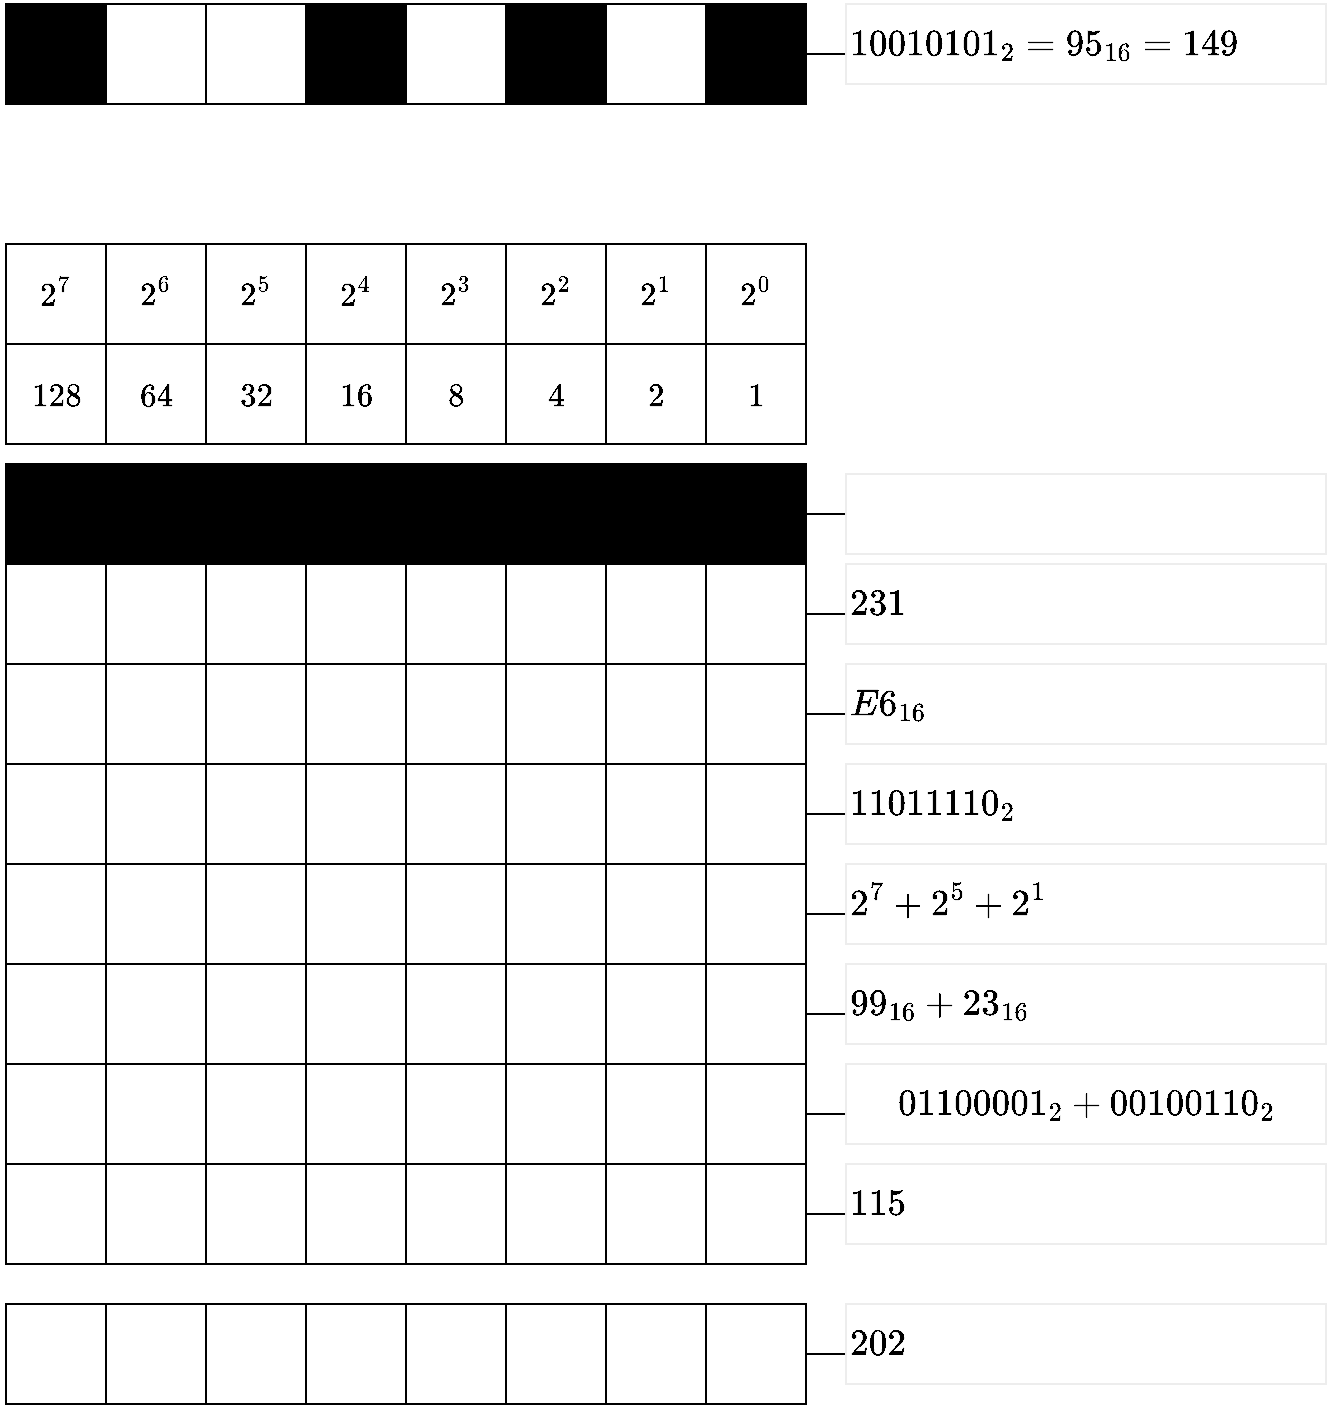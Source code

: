 <mxfile version="12.2.2" type="github" pages="3">
  <diagram id="EgW2X8RPEn2Ms4RQlCzr" name="2D_Code">
    <mxGraphModel dx="1656" dy="880" grid="1" gridSize="10" guides="1" tooltips="1" connect="1" arrows="1" fold="1" page="1" pageScale="1" pageWidth="827" pageHeight="1169" math="1" shadow="0">
      <root>
        <mxCell id="0"/>
        <mxCell id="1" parent="0"/>
        <mxCell id="9-wGgzjCzrM_XCtYRImp-2" value="&lt;font face=&quot;Comic Sans MS&quot; style=&quot;font-size: 16px&quot;&gt;$$128$$&lt;/font&gt;" style="rounded=0;whiteSpace=wrap;html=1;" vertex="1" parent="1">
          <mxGeometry x="100" y="250" width="50" height="50" as="geometry"/>
        </mxCell>
        <mxCell id="9-wGgzjCzrM_XCtYRImp-3" value="&lt;font face=&quot;Comic Sans MS&quot; style=&quot;font-size: 16px&quot;&gt;$$64$$&lt;/font&gt;" style="rounded=0;whiteSpace=wrap;html=1;" vertex="1" parent="1">
          <mxGeometry x="150" y="250" width="50" height="50" as="geometry"/>
        </mxCell>
        <mxCell id="9-wGgzjCzrM_XCtYRImp-5" value="&lt;font face=&quot;Comic Sans MS&quot; style=&quot;font-size: 16px&quot;&gt;$$32$$&lt;/font&gt;" style="rounded=0;whiteSpace=wrap;html=1;" vertex="1" parent="1">
          <mxGeometry x="200" y="250" width="50" height="50" as="geometry"/>
        </mxCell>
        <mxCell id="9-wGgzjCzrM_XCtYRImp-6" value="&lt;font face=&quot;Comic Sans MS&quot; style=&quot;font-size: 16px&quot;&gt;$$16$$&lt;/font&gt;" style="rounded=0;whiteSpace=wrap;html=1;" vertex="1" parent="1">
          <mxGeometry x="250" y="250" width="50" height="50" as="geometry"/>
        </mxCell>
        <mxCell id="9-wGgzjCzrM_XCtYRImp-7" value="&lt;font face=&quot;Comic Sans MS&quot; style=&quot;font-size: 16px&quot;&gt;$$8$$&lt;/font&gt;" style="rounded=0;whiteSpace=wrap;html=1;" vertex="1" parent="1">
          <mxGeometry x="300" y="250" width="50" height="50" as="geometry"/>
        </mxCell>
        <mxCell id="9-wGgzjCzrM_XCtYRImp-8" value="&lt;font face=&quot;Comic Sans MS&quot; style=&quot;font-size: 16px&quot;&gt;$$4$$&lt;/font&gt;" style="rounded=0;whiteSpace=wrap;html=1;" vertex="1" parent="1">
          <mxGeometry x="350" y="250" width="50" height="50" as="geometry"/>
        </mxCell>
        <mxCell id="9-wGgzjCzrM_XCtYRImp-9" value="&lt;font face=&quot;Comic Sans MS&quot; style=&quot;font-size: 16px&quot;&gt;$$2$$&lt;/font&gt;" style="rounded=0;whiteSpace=wrap;html=1;" vertex="1" parent="1">
          <mxGeometry x="400" y="250" width="50" height="50" as="geometry"/>
        </mxCell>
        <mxCell id="9-wGgzjCzrM_XCtYRImp-10" value="&lt;font face=&quot;Comic Sans MS&quot; style=&quot;font-size: 16px&quot;&gt;$$1$$&lt;/font&gt;" style="rounded=0;whiteSpace=wrap;html=1;" vertex="1" parent="1">
          <mxGeometry x="450" y="250" width="50" height="50" as="geometry"/>
        </mxCell>
        <mxCell id="9-wGgzjCzrM_XCtYRImp-11" value="&lt;font face=&quot;Comic Sans MS&quot; style=&quot;font-size: 16px&quot;&gt;$$2^7$$&lt;/font&gt;" style="rounded=0;whiteSpace=wrap;html=1;" vertex="1" parent="1">
          <mxGeometry x="100" y="200" width="50" height="50" as="geometry"/>
        </mxCell>
        <mxCell id="9-wGgzjCzrM_XCtYRImp-12" value="&lt;span style=&quot;font-family: &amp;#34;comic sans ms&amp;#34; ; font-size: 16px&quot;&gt;$$2^6$$&lt;/span&gt;" style="rounded=0;whiteSpace=wrap;html=1;" vertex="1" parent="1">
          <mxGeometry x="150" y="200" width="50" height="50" as="geometry"/>
        </mxCell>
        <mxCell id="9-wGgzjCzrM_XCtYRImp-13" value="&lt;span style=&quot;font-family: &amp;#34;comic sans ms&amp;#34; ; font-size: 16px&quot;&gt;$$2^5$$&lt;/span&gt;" style="rounded=0;whiteSpace=wrap;html=1;" vertex="1" parent="1">
          <mxGeometry x="200" y="200" width="50" height="50" as="geometry"/>
        </mxCell>
        <mxCell id="9-wGgzjCzrM_XCtYRImp-14" value="&lt;span style=&quot;font-family: &amp;#34;comic sans ms&amp;#34; ; font-size: 16px&quot;&gt;$$2^4$$&lt;/span&gt;" style="rounded=0;whiteSpace=wrap;html=1;" vertex="1" parent="1">
          <mxGeometry x="250" y="200" width="50" height="50" as="geometry"/>
        </mxCell>
        <mxCell id="9-wGgzjCzrM_XCtYRImp-15" value="&lt;span style=&quot;font-family: &amp;#34;comic sans ms&amp;#34; ; font-size: 16px&quot;&gt;$$2^3$$&lt;/span&gt;" style="rounded=0;whiteSpace=wrap;html=1;" vertex="1" parent="1">
          <mxGeometry x="300" y="200" width="50" height="50" as="geometry"/>
        </mxCell>
        <mxCell id="9-wGgzjCzrM_XCtYRImp-16" value="&lt;span style=&quot;font-family: &amp;#34;comic sans ms&amp;#34; ; font-size: 16px&quot;&gt;$$2^2$$&lt;/span&gt;" style="rounded=0;whiteSpace=wrap;html=1;" vertex="1" parent="1">
          <mxGeometry x="350" y="200" width="50" height="50" as="geometry"/>
        </mxCell>
        <mxCell id="9-wGgzjCzrM_XCtYRImp-17" value="&lt;span style=&quot;font-family: &amp;#34;comic sans ms&amp;#34; ; font-size: 16px&quot;&gt;$$2^1$$&lt;/span&gt;" style="rounded=0;whiteSpace=wrap;html=1;" vertex="1" parent="1">
          <mxGeometry x="400" y="200" width="50" height="50" as="geometry"/>
        </mxCell>
        <mxCell id="9-wGgzjCzrM_XCtYRImp-18" value="&lt;span style=&quot;font-family: &amp;#34;comic sans ms&amp;#34; ; font-size: 16px&quot;&gt;$$2^0$$&lt;/span&gt;" style="rounded=0;whiteSpace=wrap;html=1;" vertex="1" parent="1">
          <mxGeometry x="450" y="200" width="50" height="50" as="geometry"/>
        </mxCell>
        <mxCell id="9-wGgzjCzrM_XCtYRImp-29" value="" style="rounded=0;whiteSpace=wrap;html=1;fillColor=#000000;" vertex="1" parent="1">
          <mxGeometry x="100" y="310" width="50" height="50" as="geometry"/>
        </mxCell>
        <mxCell id="9-wGgzjCzrM_XCtYRImp-30" value="" style="rounded=0;whiteSpace=wrap;html=1;fillColor=#000000;" vertex="1" parent="1">
          <mxGeometry x="150" y="310" width="50" height="50" as="geometry"/>
        </mxCell>
        <mxCell id="9-wGgzjCzrM_XCtYRImp-31" value="" style="rounded=0;whiteSpace=wrap;html=1;fillColor=#000000;" vertex="1" parent="1">
          <mxGeometry x="200" y="310" width="50" height="50" as="geometry"/>
        </mxCell>
        <mxCell id="9-wGgzjCzrM_XCtYRImp-32" value="" style="rounded=0;whiteSpace=wrap;html=1;fillColor=#000000;" vertex="1" parent="1">
          <mxGeometry x="250" y="310" width="50" height="50" as="geometry"/>
        </mxCell>
        <mxCell id="9-wGgzjCzrM_XCtYRImp-33" value="" style="rounded=0;whiteSpace=wrap;html=1;fillColor=#000000;" vertex="1" parent="1">
          <mxGeometry x="300" y="310" width="50" height="50" as="geometry"/>
        </mxCell>
        <mxCell id="9-wGgzjCzrM_XCtYRImp-34" value="" style="rounded=0;whiteSpace=wrap;html=1;fillColor=#000000;" vertex="1" parent="1">
          <mxGeometry x="350" y="310" width="50" height="50" as="geometry"/>
        </mxCell>
        <mxCell id="9-wGgzjCzrM_XCtYRImp-35" value="" style="rounded=0;whiteSpace=wrap;html=1;fillColor=#000000;" vertex="1" parent="1">
          <mxGeometry x="400" y="310" width="50" height="50" as="geometry"/>
        </mxCell>
        <mxCell id="9-wGgzjCzrM_XCtYRImp-46" value="" style="edgeStyle=orthogonalEdgeStyle;rounded=0;orthogonalLoop=1;jettySize=auto;html=1;endArrow=none;endFill=0;" edge="1" parent="1" source="9-wGgzjCzrM_XCtYRImp-36" target="9-wGgzjCzrM_XCtYRImp-45">
          <mxGeometry relative="1" as="geometry"/>
        </mxCell>
        <mxCell id="9-wGgzjCzrM_XCtYRImp-36" value="" style="rounded=0;whiteSpace=wrap;html=1;fillColor=#000000;" vertex="1" parent="1">
          <mxGeometry x="450" y="310" width="50" height="50" as="geometry"/>
        </mxCell>
        <mxCell id="9-wGgzjCzrM_XCtYRImp-45" value="" style="rounded=0;whiteSpace=wrap;html=1;strokeColor=#EDEDED;fontFamily=Comic Sans MS;fontSize=18;" vertex="1" parent="1">
          <mxGeometry x="520" y="315" width="240" height="40" as="geometry"/>
        </mxCell>
        <mxCell id="9-wGgzjCzrM_XCtYRImp-47" value="" style="rounded=0;whiteSpace=wrap;html=1;" vertex="1" parent="1">
          <mxGeometry x="100" y="360" width="50" height="50" as="geometry"/>
        </mxCell>
        <mxCell id="9-wGgzjCzrM_XCtYRImp-48" value="" style="rounded=0;whiteSpace=wrap;html=1;" vertex="1" parent="1">
          <mxGeometry x="150" y="360" width="50" height="50" as="geometry"/>
        </mxCell>
        <mxCell id="9-wGgzjCzrM_XCtYRImp-49" value="" style="rounded=0;whiteSpace=wrap;html=1;" vertex="1" parent="1">
          <mxGeometry x="200" y="360" width="50" height="50" as="geometry"/>
        </mxCell>
        <mxCell id="9-wGgzjCzrM_XCtYRImp-50" value="" style="rounded=0;whiteSpace=wrap;html=1;" vertex="1" parent="1">
          <mxGeometry x="250" y="360" width="50" height="50" as="geometry"/>
        </mxCell>
        <mxCell id="9-wGgzjCzrM_XCtYRImp-51" value="" style="rounded=0;whiteSpace=wrap;html=1;" vertex="1" parent="1">
          <mxGeometry x="300" y="360" width="50" height="50" as="geometry"/>
        </mxCell>
        <mxCell id="9-wGgzjCzrM_XCtYRImp-52" value="" style="rounded=0;whiteSpace=wrap;html=1;" vertex="1" parent="1">
          <mxGeometry x="350" y="360" width="50" height="50" as="geometry"/>
        </mxCell>
        <mxCell id="9-wGgzjCzrM_XCtYRImp-53" value="" style="rounded=0;whiteSpace=wrap;html=1;" vertex="1" parent="1">
          <mxGeometry x="400" y="360" width="50" height="50" as="geometry"/>
        </mxCell>
        <mxCell id="9-wGgzjCzrM_XCtYRImp-54" value="" style="edgeStyle=orthogonalEdgeStyle;rounded=0;orthogonalLoop=1;jettySize=auto;html=1;endArrow=none;endFill=0;" edge="1" parent="1" source="9-wGgzjCzrM_XCtYRImp-55" target="9-wGgzjCzrM_XCtYRImp-56">
          <mxGeometry relative="1" as="geometry"/>
        </mxCell>
        <mxCell id="9-wGgzjCzrM_XCtYRImp-55" value="" style="rounded=0;whiteSpace=wrap;html=1;" vertex="1" parent="1">
          <mxGeometry x="450" y="360" width="50" height="50" as="geometry"/>
        </mxCell>
        <mxCell id="9-wGgzjCzrM_XCtYRImp-56" value="&lt;font style=&quot;font-size: 18px;&quot;&gt;$$231$$&lt;/font&gt;" style="rounded=0;whiteSpace=wrap;html=1;align=left;strokeColor=#EDEDED;fontFamily=Comic Sans MS;fontSize=18;" vertex="1" parent="1">
          <mxGeometry x="520" y="360" width="240" height="40" as="geometry"/>
        </mxCell>
        <mxCell id="9-wGgzjCzrM_XCtYRImp-57" value="" style="rounded=0;whiteSpace=wrap;html=1;" vertex="1" parent="1">
          <mxGeometry x="100" y="410" width="50" height="50" as="geometry"/>
        </mxCell>
        <mxCell id="9-wGgzjCzrM_XCtYRImp-58" value="" style="rounded=0;whiteSpace=wrap;html=1;" vertex="1" parent="1">
          <mxGeometry x="150" y="410" width="50" height="50" as="geometry"/>
        </mxCell>
        <mxCell id="9-wGgzjCzrM_XCtYRImp-59" value="" style="rounded=0;whiteSpace=wrap;html=1;" vertex="1" parent="1">
          <mxGeometry x="200" y="410" width="50" height="50" as="geometry"/>
        </mxCell>
        <mxCell id="9-wGgzjCzrM_XCtYRImp-60" value="" style="rounded=0;whiteSpace=wrap;html=1;" vertex="1" parent="1">
          <mxGeometry x="250" y="410" width="50" height="50" as="geometry"/>
        </mxCell>
        <mxCell id="9-wGgzjCzrM_XCtYRImp-61" value="" style="rounded=0;whiteSpace=wrap;html=1;" vertex="1" parent="1">
          <mxGeometry x="300" y="410" width="50" height="50" as="geometry"/>
        </mxCell>
        <mxCell id="9-wGgzjCzrM_XCtYRImp-62" value="" style="rounded=0;whiteSpace=wrap;html=1;" vertex="1" parent="1">
          <mxGeometry x="350" y="410" width="50" height="50" as="geometry"/>
        </mxCell>
        <mxCell id="9-wGgzjCzrM_XCtYRImp-63" value="" style="rounded=0;whiteSpace=wrap;html=1;" vertex="1" parent="1">
          <mxGeometry x="400" y="410" width="50" height="50" as="geometry"/>
        </mxCell>
        <mxCell id="9-wGgzjCzrM_XCtYRImp-64" value="" style="edgeStyle=orthogonalEdgeStyle;rounded=0;orthogonalLoop=1;jettySize=auto;html=1;endArrow=none;endFill=0;" edge="1" parent="1" source="9-wGgzjCzrM_XCtYRImp-65" target="9-wGgzjCzrM_XCtYRImp-66">
          <mxGeometry relative="1" as="geometry"/>
        </mxCell>
        <mxCell id="9-wGgzjCzrM_XCtYRImp-65" value="" style="rounded=0;whiteSpace=wrap;html=1;" vertex="1" parent="1">
          <mxGeometry x="450" y="410" width="50" height="50" as="geometry"/>
        </mxCell>
        <mxCell id="9-wGgzjCzrM_XCtYRImp-66" value="$$E6_{16}$$" style="rounded=0;whiteSpace=wrap;html=1;strokeColor=#EDEDED;align=left;fontFamily=Comic Sans MS;fontSize=18;" vertex="1" parent="1">
          <mxGeometry x="520" y="410" width="240" height="40" as="geometry"/>
        </mxCell>
        <mxCell id="9-wGgzjCzrM_XCtYRImp-67" value="" style="rounded=0;whiteSpace=wrap;html=1;" vertex="1" parent="1">
          <mxGeometry x="100" y="460" width="50" height="50" as="geometry"/>
        </mxCell>
        <mxCell id="9-wGgzjCzrM_XCtYRImp-68" value="" style="rounded=0;whiteSpace=wrap;html=1;" vertex="1" parent="1">
          <mxGeometry x="150" y="460" width="50" height="50" as="geometry"/>
        </mxCell>
        <mxCell id="9-wGgzjCzrM_XCtYRImp-69" value="" style="rounded=0;whiteSpace=wrap;html=1;" vertex="1" parent="1">
          <mxGeometry x="200" y="460" width="50" height="50" as="geometry"/>
        </mxCell>
        <mxCell id="9-wGgzjCzrM_XCtYRImp-70" value="" style="rounded=0;whiteSpace=wrap;html=1;" vertex="1" parent="1">
          <mxGeometry x="250" y="460" width="50" height="50" as="geometry"/>
        </mxCell>
        <mxCell id="9-wGgzjCzrM_XCtYRImp-71" value="" style="rounded=0;whiteSpace=wrap;html=1;" vertex="1" parent="1">
          <mxGeometry x="300" y="460" width="50" height="50" as="geometry"/>
        </mxCell>
        <mxCell id="9-wGgzjCzrM_XCtYRImp-72" value="" style="rounded=0;whiteSpace=wrap;html=1;" vertex="1" parent="1">
          <mxGeometry x="350" y="460" width="50" height="50" as="geometry"/>
        </mxCell>
        <mxCell id="9-wGgzjCzrM_XCtYRImp-73" value="" style="rounded=0;whiteSpace=wrap;html=1;" vertex="1" parent="1">
          <mxGeometry x="400" y="460" width="50" height="50" as="geometry"/>
        </mxCell>
        <mxCell id="9-wGgzjCzrM_XCtYRImp-74" value="" style="edgeStyle=orthogonalEdgeStyle;rounded=0;orthogonalLoop=1;jettySize=auto;html=1;endArrow=none;endFill=0;" edge="1" parent="1" source="9-wGgzjCzrM_XCtYRImp-75" target="9-wGgzjCzrM_XCtYRImp-76">
          <mxGeometry relative="1" as="geometry"/>
        </mxCell>
        <mxCell id="9-wGgzjCzrM_XCtYRImp-75" value="" style="rounded=0;whiteSpace=wrap;html=1;" vertex="1" parent="1">
          <mxGeometry x="450" y="460" width="50" height="50" as="geometry"/>
        </mxCell>
        <mxCell id="9-wGgzjCzrM_XCtYRImp-76" value="&lt;span style=&quot;white-space: normal&quot;&gt;$$11011110_{2}$$&lt;/span&gt;" style="rounded=0;whiteSpace=wrap;html=1;strokeColor=#EDEDED;fontFamily=Comic Sans MS;fontSize=18;align=left;" vertex="1" parent="1">
          <mxGeometry x="520" y="460" width="240" height="40" as="geometry"/>
        </mxCell>
        <mxCell id="9-wGgzjCzrM_XCtYRImp-77" value="" style="rounded=0;whiteSpace=wrap;html=1;" vertex="1" parent="1">
          <mxGeometry x="100" y="510" width="50" height="50" as="geometry"/>
        </mxCell>
        <mxCell id="9-wGgzjCzrM_XCtYRImp-78" value="" style="rounded=0;whiteSpace=wrap;html=1;" vertex="1" parent="1">
          <mxGeometry x="150" y="510" width="50" height="50" as="geometry"/>
        </mxCell>
        <mxCell id="9-wGgzjCzrM_XCtYRImp-79" value="" style="rounded=0;whiteSpace=wrap;html=1;" vertex="1" parent="1">
          <mxGeometry x="200" y="510" width="50" height="50" as="geometry"/>
        </mxCell>
        <mxCell id="9-wGgzjCzrM_XCtYRImp-80" value="" style="rounded=0;whiteSpace=wrap;html=1;" vertex="1" parent="1">
          <mxGeometry x="250" y="510" width="50" height="50" as="geometry"/>
        </mxCell>
        <mxCell id="9-wGgzjCzrM_XCtYRImp-81" value="" style="rounded=0;whiteSpace=wrap;html=1;" vertex="1" parent="1">
          <mxGeometry x="300" y="510" width="50" height="50" as="geometry"/>
        </mxCell>
        <mxCell id="9-wGgzjCzrM_XCtYRImp-82" value="" style="rounded=0;whiteSpace=wrap;html=1;" vertex="1" parent="1">
          <mxGeometry x="350" y="510" width="50" height="50" as="geometry"/>
        </mxCell>
        <mxCell id="9-wGgzjCzrM_XCtYRImp-83" value="" style="rounded=0;whiteSpace=wrap;html=1;" vertex="1" parent="1">
          <mxGeometry x="400" y="510" width="50" height="50" as="geometry"/>
        </mxCell>
        <mxCell id="9-wGgzjCzrM_XCtYRImp-84" value="" style="edgeStyle=orthogonalEdgeStyle;rounded=0;orthogonalLoop=1;jettySize=auto;html=1;endArrow=none;endFill=0;" edge="1" parent="1" source="9-wGgzjCzrM_XCtYRImp-85" target="9-wGgzjCzrM_XCtYRImp-86">
          <mxGeometry relative="1" as="geometry"/>
        </mxCell>
        <mxCell id="9-wGgzjCzrM_XCtYRImp-85" value="" style="rounded=0;whiteSpace=wrap;html=1;" vertex="1" parent="1">
          <mxGeometry x="450" y="510" width="50" height="50" as="geometry"/>
        </mxCell>
        <mxCell id="9-wGgzjCzrM_XCtYRImp-86" value="&lt;span style=&quot;white-space: normal&quot;&gt;$$2^7+2^5+2^1$$&lt;/span&gt;" style="rounded=0;whiteSpace=wrap;html=1;strokeColor=#EDEDED;fontFamily=Comic Sans MS;fontSize=18;align=left;" vertex="1" parent="1">
          <mxGeometry x="520" y="510" width="240" height="40" as="geometry"/>
        </mxCell>
        <mxCell id="9-wGgzjCzrM_XCtYRImp-87" value="" style="rounded=0;whiteSpace=wrap;html=1;" vertex="1" parent="1">
          <mxGeometry x="100" y="560" width="50" height="50" as="geometry"/>
        </mxCell>
        <mxCell id="9-wGgzjCzrM_XCtYRImp-88" value="" style="rounded=0;whiteSpace=wrap;html=1;" vertex="1" parent="1">
          <mxGeometry x="150" y="560" width="50" height="50" as="geometry"/>
        </mxCell>
        <mxCell id="9-wGgzjCzrM_XCtYRImp-89" value="" style="rounded=0;whiteSpace=wrap;html=1;" vertex="1" parent="1">
          <mxGeometry x="200" y="560" width="50" height="50" as="geometry"/>
        </mxCell>
        <mxCell id="9-wGgzjCzrM_XCtYRImp-90" value="" style="rounded=0;whiteSpace=wrap;html=1;" vertex="1" parent="1">
          <mxGeometry x="250" y="560" width="50" height="50" as="geometry"/>
        </mxCell>
        <mxCell id="9-wGgzjCzrM_XCtYRImp-91" value="" style="rounded=0;whiteSpace=wrap;html=1;" vertex="1" parent="1">
          <mxGeometry x="300" y="560" width="50" height="50" as="geometry"/>
        </mxCell>
        <mxCell id="9-wGgzjCzrM_XCtYRImp-92" value="" style="rounded=0;whiteSpace=wrap;html=1;" vertex="1" parent="1">
          <mxGeometry x="350" y="560" width="50" height="50" as="geometry"/>
        </mxCell>
        <mxCell id="9-wGgzjCzrM_XCtYRImp-93" value="" style="rounded=0;whiteSpace=wrap;html=1;" vertex="1" parent="1">
          <mxGeometry x="400" y="560" width="50" height="50" as="geometry"/>
        </mxCell>
        <mxCell id="9-wGgzjCzrM_XCtYRImp-94" value="" style="edgeStyle=orthogonalEdgeStyle;rounded=0;orthogonalLoop=1;jettySize=auto;html=1;endArrow=none;endFill=0;" edge="1" parent="1" source="9-wGgzjCzrM_XCtYRImp-95" target="9-wGgzjCzrM_XCtYRImp-96">
          <mxGeometry relative="1" as="geometry"/>
        </mxCell>
        <mxCell id="9-wGgzjCzrM_XCtYRImp-95" value="" style="rounded=0;whiteSpace=wrap;html=1;" vertex="1" parent="1">
          <mxGeometry x="450" y="560" width="50" height="50" as="geometry"/>
        </mxCell>
        <mxCell id="9-wGgzjCzrM_XCtYRImp-96" value="&lt;span style=&quot;white-space: normal&quot;&gt;$$99_{16} + 23_{16}$$&lt;/span&gt;" style="rounded=0;whiteSpace=wrap;html=1;strokeColor=#EDEDED;fontFamily=Comic Sans MS;fontSize=18;align=left;" vertex="1" parent="1">
          <mxGeometry x="520" y="560" width="240" height="40" as="geometry"/>
        </mxCell>
        <mxCell id="9-wGgzjCzrM_XCtYRImp-97" value="" style="rounded=0;whiteSpace=wrap;html=1;" vertex="1" parent="1">
          <mxGeometry x="100" y="610" width="50" height="50" as="geometry"/>
        </mxCell>
        <mxCell id="9-wGgzjCzrM_XCtYRImp-98" value="" style="rounded=0;whiteSpace=wrap;html=1;" vertex="1" parent="1">
          <mxGeometry x="150" y="610" width="50" height="50" as="geometry"/>
        </mxCell>
        <mxCell id="9-wGgzjCzrM_XCtYRImp-99" value="" style="rounded=0;whiteSpace=wrap;html=1;" vertex="1" parent="1">
          <mxGeometry x="200" y="610" width="50" height="50" as="geometry"/>
        </mxCell>
        <mxCell id="9-wGgzjCzrM_XCtYRImp-100" value="" style="rounded=0;whiteSpace=wrap;html=1;" vertex="1" parent="1">
          <mxGeometry x="250" y="610" width="50" height="50" as="geometry"/>
        </mxCell>
        <mxCell id="9-wGgzjCzrM_XCtYRImp-101" value="" style="rounded=0;whiteSpace=wrap;html=1;" vertex="1" parent="1">
          <mxGeometry x="300" y="610" width="50" height="50" as="geometry"/>
        </mxCell>
        <mxCell id="9-wGgzjCzrM_XCtYRImp-102" value="" style="rounded=0;whiteSpace=wrap;html=1;" vertex="1" parent="1">
          <mxGeometry x="350" y="610" width="50" height="50" as="geometry"/>
        </mxCell>
        <mxCell id="9-wGgzjCzrM_XCtYRImp-103" value="" style="rounded=0;whiteSpace=wrap;html=1;" vertex="1" parent="1">
          <mxGeometry x="400" y="610" width="50" height="50" as="geometry"/>
        </mxCell>
        <mxCell id="9-wGgzjCzrM_XCtYRImp-104" value="" style="edgeStyle=orthogonalEdgeStyle;rounded=0;orthogonalLoop=1;jettySize=auto;html=1;endArrow=none;endFill=0;" edge="1" parent="1" source="9-wGgzjCzrM_XCtYRImp-105" target="9-wGgzjCzrM_XCtYRImp-106">
          <mxGeometry relative="1" as="geometry"/>
        </mxCell>
        <mxCell id="9-wGgzjCzrM_XCtYRImp-105" value="" style="rounded=0;whiteSpace=wrap;html=1;" vertex="1" parent="1">
          <mxGeometry x="450" y="610" width="50" height="50" as="geometry"/>
        </mxCell>
        <mxCell id="9-wGgzjCzrM_XCtYRImp-106" value="&lt;span style=&quot;text-align: left ; white-space: normal&quot;&gt;$$01100001_2+00100110_2$$&lt;/span&gt;" style="rounded=0;whiteSpace=wrap;html=1;strokeColor=#EDEDED;fontFamily=Comic Sans MS;fontSize=18;" vertex="1" parent="1">
          <mxGeometry x="520" y="610" width="240" height="40" as="geometry"/>
        </mxCell>
        <mxCell id="9-wGgzjCzrM_XCtYRImp-107" value="" style="rounded=0;whiteSpace=wrap;html=1;" vertex="1" parent="1">
          <mxGeometry x="100" y="660" width="50" height="50" as="geometry"/>
        </mxCell>
        <mxCell id="9-wGgzjCzrM_XCtYRImp-108" value="" style="rounded=0;whiteSpace=wrap;html=1;" vertex="1" parent="1">
          <mxGeometry x="150" y="660" width="50" height="50" as="geometry"/>
        </mxCell>
        <mxCell id="9-wGgzjCzrM_XCtYRImp-109" value="" style="rounded=0;whiteSpace=wrap;html=1;" vertex="1" parent="1">
          <mxGeometry x="200" y="660" width="50" height="50" as="geometry"/>
        </mxCell>
        <mxCell id="9-wGgzjCzrM_XCtYRImp-110" value="" style="rounded=0;whiteSpace=wrap;html=1;" vertex="1" parent="1">
          <mxGeometry x="250" y="660" width="50" height="50" as="geometry"/>
        </mxCell>
        <mxCell id="9-wGgzjCzrM_XCtYRImp-111" value="" style="rounded=0;whiteSpace=wrap;html=1;" vertex="1" parent="1">
          <mxGeometry x="300" y="660" width="50" height="50" as="geometry"/>
        </mxCell>
        <mxCell id="9-wGgzjCzrM_XCtYRImp-112" value="" style="rounded=0;whiteSpace=wrap;html=1;" vertex="1" parent="1">
          <mxGeometry x="350" y="660" width="50" height="50" as="geometry"/>
        </mxCell>
        <mxCell id="9-wGgzjCzrM_XCtYRImp-113" value="" style="rounded=0;whiteSpace=wrap;html=1;" vertex="1" parent="1">
          <mxGeometry x="400" y="660" width="50" height="50" as="geometry"/>
        </mxCell>
        <mxCell id="9-wGgzjCzrM_XCtYRImp-114" value="" style="edgeStyle=orthogonalEdgeStyle;rounded=0;orthogonalLoop=1;jettySize=auto;html=1;endArrow=none;endFill=0;" edge="1" parent="1" source="9-wGgzjCzrM_XCtYRImp-115" target="9-wGgzjCzrM_XCtYRImp-116">
          <mxGeometry relative="1" as="geometry"/>
        </mxCell>
        <mxCell id="9-wGgzjCzrM_XCtYRImp-115" value="" style="rounded=0;whiteSpace=wrap;html=1;" vertex="1" parent="1">
          <mxGeometry x="450" y="660" width="50" height="50" as="geometry"/>
        </mxCell>
        <mxCell id="9-wGgzjCzrM_XCtYRImp-116" value="$$115$$" style="rounded=0;whiteSpace=wrap;html=1;strokeColor=#EDEDED;fontFamily=Comic Sans MS;fontSize=18;align=left;" vertex="1" parent="1">
          <mxGeometry x="520" y="660" width="240" height="40" as="geometry"/>
        </mxCell>
        <mxCell id="9-wGgzjCzrM_XCtYRImp-117" value="" style="rounded=0;whiteSpace=wrap;html=1;" vertex="1" parent="1">
          <mxGeometry x="100" y="730" width="50" height="50" as="geometry"/>
        </mxCell>
        <mxCell id="9-wGgzjCzrM_XCtYRImp-118" value="" style="rounded=0;whiteSpace=wrap;html=1;" vertex="1" parent="1">
          <mxGeometry x="150" y="730" width="50" height="50" as="geometry"/>
        </mxCell>
        <mxCell id="9-wGgzjCzrM_XCtYRImp-119" value="" style="rounded=0;whiteSpace=wrap;html=1;" vertex="1" parent="1">
          <mxGeometry x="200" y="730" width="50" height="50" as="geometry"/>
        </mxCell>
        <mxCell id="9-wGgzjCzrM_XCtYRImp-120" value="" style="rounded=0;whiteSpace=wrap;html=1;" vertex="1" parent="1">
          <mxGeometry x="250" y="730" width="50" height="50" as="geometry"/>
        </mxCell>
        <mxCell id="9-wGgzjCzrM_XCtYRImp-121" value="" style="rounded=0;whiteSpace=wrap;html=1;" vertex="1" parent="1">
          <mxGeometry x="300" y="730" width="50" height="50" as="geometry"/>
        </mxCell>
        <mxCell id="9-wGgzjCzrM_XCtYRImp-122" value="" style="rounded=0;whiteSpace=wrap;html=1;" vertex="1" parent="1">
          <mxGeometry x="350" y="730" width="50" height="50" as="geometry"/>
        </mxCell>
        <mxCell id="9-wGgzjCzrM_XCtYRImp-123" value="" style="rounded=0;whiteSpace=wrap;html=1;" vertex="1" parent="1">
          <mxGeometry x="400" y="730" width="50" height="50" as="geometry"/>
        </mxCell>
        <mxCell id="9-wGgzjCzrM_XCtYRImp-124" value="" style="edgeStyle=orthogonalEdgeStyle;rounded=0;orthogonalLoop=1;jettySize=auto;html=1;endArrow=none;endFill=0;" edge="1" parent="1" source="9-wGgzjCzrM_XCtYRImp-125" target="9-wGgzjCzrM_XCtYRImp-126">
          <mxGeometry relative="1" as="geometry"/>
        </mxCell>
        <mxCell id="9-wGgzjCzrM_XCtYRImp-125" value="" style="rounded=0;whiteSpace=wrap;html=1;" vertex="1" parent="1">
          <mxGeometry x="450" y="730" width="50" height="50" as="geometry"/>
        </mxCell>
        <mxCell id="9-wGgzjCzrM_XCtYRImp-126" value="$$202$$" style="rounded=0;whiteSpace=wrap;html=1;strokeColor=#EDEDED;fontFamily=Comic Sans MS;fontSize=18;align=left;" vertex="1" parent="1">
          <mxGeometry x="520" y="730" width="240" height="40" as="geometry"/>
        </mxCell>
        <mxCell id="A98MR4DZu42wDRRtq8df-11" value="" style="rounded=0;whiteSpace=wrap;html=1;fillColor=#000000;" vertex="1" parent="1">
          <mxGeometry x="100" y="80" width="50" height="50" as="geometry"/>
        </mxCell>
        <mxCell id="A98MR4DZu42wDRRtq8df-12" value="" style="rounded=0;whiteSpace=wrap;html=1;" vertex="1" parent="1">
          <mxGeometry x="150" y="80" width="50" height="50" as="geometry"/>
        </mxCell>
        <mxCell id="A98MR4DZu42wDRRtq8df-13" value="" style="rounded=0;whiteSpace=wrap;html=1;" vertex="1" parent="1">
          <mxGeometry x="200" y="80" width="50" height="50" as="geometry"/>
        </mxCell>
        <mxCell id="A98MR4DZu42wDRRtq8df-14" value="" style="rounded=0;whiteSpace=wrap;html=1;fillColor=#000000;" vertex="1" parent="1">
          <mxGeometry x="250" y="80" width="50" height="50" as="geometry"/>
        </mxCell>
        <mxCell id="A98MR4DZu42wDRRtq8df-15" value="" style="rounded=0;whiteSpace=wrap;html=1;" vertex="1" parent="1">
          <mxGeometry x="300" y="80" width="50" height="50" as="geometry"/>
        </mxCell>
        <mxCell id="A98MR4DZu42wDRRtq8df-16" value="" style="rounded=0;whiteSpace=wrap;html=1;fillColor=#000000;" vertex="1" parent="1">
          <mxGeometry x="350" y="80" width="50" height="50" as="geometry"/>
        </mxCell>
        <mxCell id="A98MR4DZu42wDRRtq8df-17" value="" style="rounded=0;whiteSpace=wrap;html=1;" vertex="1" parent="1">
          <mxGeometry x="400" y="80" width="50" height="50" as="geometry"/>
        </mxCell>
        <mxCell id="A98MR4DZu42wDRRtq8df-18" value="" style="edgeStyle=orthogonalEdgeStyle;rounded=0;orthogonalLoop=1;jettySize=auto;html=1;endArrow=none;endFill=0;" edge="1" parent="1" source="A98MR4DZu42wDRRtq8df-19" target="A98MR4DZu42wDRRtq8df-20">
          <mxGeometry relative="1" as="geometry"/>
        </mxCell>
        <mxCell id="A98MR4DZu42wDRRtq8df-19" value="" style="rounded=0;whiteSpace=wrap;html=1;fillColor=#000000;" vertex="1" parent="1">
          <mxGeometry x="450" y="80" width="50" height="50" as="geometry"/>
        </mxCell>
        <mxCell id="A98MR4DZu42wDRRtq8df-20" value="&lt;span style=&quot;white-space: normal&quot;&gt;$$10010101_{2} = 95_{16} = 149$$&lt;/span&gt;" style="rounded=0;whiteSpace=wrap;html=1;strokeColor=#EDEDED;fontFamily=Comic Sans MS;fontSize=18;align=left;" vertex="1" parent="1">
          <mxGeometry x="520" y="80" width="240" height="40" as="geometry"/>
        </mxCell>
      </root>
    </mxGraphModel>
  </diagram>
  <diagram name="Correction-2D_Code" id="yrD9DeUrrpuvOIB7_pVi">
    <mxGraphModel dx="1408" dy="748" grid="1" gridSize="10" guides="1" tooltips="1" connect="1" arrows="1" fold="1" page="1" pageScale="1" pageWidth="827" pageHeight="1169" math="1" shadow="0">
      <root>
        <mxCell id="gmQg7JWavxoIZfiUfEv_-0"/>
        <mxCell id="gmQg7JWavxoIZfiUfEv_-1" parent="gmQg7JWavxoIZfiUfEv_-0"/>
        <mxCell id="gmQg7JWavxoIZfiUfEv_-2" value="&lt;font face=&quot;Comic Sans MS&quot; style=&quot;font-size: 16px&quot;&gt;$$128$$&lt;/font&gt;" style="rounded=0;whiteSpace=wrap;html=1;" vertex="1" parent="gmQg7JWavxoIZfiUfEv_-1">
          <mxGeometry x="100" y="250" width="50" height="50" as="geometry"/>
        </mxCell>
        <mxCell id="gmQg7JWavxoIZfiUfEv_-3" value="&lt;font face=&quot;Comic Sans MS&quot; style=&quot;font-size: 16px&quot;&gt;$$64$$&lt;/font&gt;" style="rounded=0;whiteSpace=wrap;html=1;" vertex="1" parent="gmQg7JWavxoIZfiUfEv_-1">
          <mxGeometry x="150" y="250" width="50" height="50" as="geometry"/>
        </mxCell>
        <mxCell id="gmQg7JWavxoIZfiUfEv_-4" value="&lt;font face=&quot;Comic Sans MS&quot; style=&quot;font-size: 16px&quot;&gt;$$32$$&lt;/font&gt;" style="rounded=0;whiteSpace=wrap;html=1;" vertex="1" parent="gmQg7JWavxoIZfiUfEv_-1">
          <mxGeometry x="200" y="250" width="50" height="50" as="geometry"/>
        </mxCell>
        <mxCell id="gmQg7JWavxoIZfiUfEv_-5" value="&lt;font face=&quot;Comic Sans MS&quot; style=&quot;font-size: 16px&quot;&gt;$$16$$&lt;/font&gt;" style="rounded=0;whiteSpace=wrap;html=1;" vertex="1" parent="gmQg7JWavxoIZfiUfEv_-1">
          <mxGeometry x="250" y="250" width="50" height="50" as="geometry"/>
        </mxCell>
        <mxCell id="gmQg7JWavxoIZfiUfEv_-6" value="&lt;font face=&quot;Comic Sans MS&quot; style=&quot;font-size: 16px&quot;&gt;$$8$$&lt;/font&gt;" style="rounded=0;whiteSpace=wrap;html=1;" vertex="1" parent="gmQg7JWavxoIZfiUfEv_-1">
          <mxGeometry x="300" y="250" width="50" height="50" as="geometry"/>
        </mxCell>
        <mxCell id="gmQg7JWavxoIZfiUfEv_-7" value="&lt;font face=&quot;Comic Sans MS&quot; style=&quot;font-size: 16px&quot;&gt;$$4$$&lt;/font&gt;" style="rounded=0;whiteSpace=wrap;html=1;" vertex="1" parent="gmQg7JWavxoIZfiUfEv_-1">
          <mxGeometry x="350" y="250" width="50" height="50" as="geometry"/>
        </mxCell>
        <mxCell id="gmQg7JWavxoIZfiUfEv_-8" value="&lt;font face=&quot;Comic Sans MS&quot; style=&quot;font-size: 16px&quot;&gt;$$2$$&lt;/font&gt;" style="rounded=0;whiteSpace=wrap;html=1;" vertex="1" parent="gmQg7JWavxoIZfiUfEv_-1">
          <mxGeometry x="400" y="250" width="50" height="50" as="geometry"/>
        </mxCell>
        <mxCell id="gmQg7JWavxoIZfiUfEv_-9" value="&lt;font face=&quot;Comic Sans MS&quot; style=&quot;font-size: 16px&quot;&gt;$$1$$&lt;/font&gt;" style="rounded=0;whiteSpace=wrap;html=1;" vertex="1" parent="gmQg7JWavxoIZfiUfEv_-1">
          <mxGeometry x="450" y="250" width="50" height="50" as="geometry"/>
        </mxCell>
        <mxCell id="gmQg7JWavxoIZfiUfEv_-10" value="&lt;font face=&quot;Comic Sans MS&quot; style=&quot;font-size: 16px&quot;&gt;$$2^7$$&lt;/font&gt;" style="rounded=0;whiteSpace=wrap;html=1;" vertex="1" parent="gmQg7JWavxoIZfiUfEv_-1">
          <mxGeometry x="100" y="200" width="50" height="50" as="geometry"/>
        </mxCell>
        <mxCell id="gmQg7JWavxoIZfiUfEv_-11" value="&lt;span style=&quot;font-family: &amp;#34;comic sans ms&amp;#34; ; font-size: 16px&quot;&gt;$$2^6$$&lt;/span&gt;" style="rounded=0;whiteSpace=wrap;html=1;" vertex="1" parent="gmQg7JWavxoIZfiUfEv_-1">
          <mxGeometry x="150" y="200" width="50" height="50" as="geometry"/>
        </mxCell>
        <mxCell id="gmQg7JWavxoIZfiUfEv_-12" value="&lt;span style=&quot;font-family: &amp;#34;comic sans ms&amp;#34; ; font-size: 16px&quot;&gt;$$2^5$$&lt;/span&gt;" style="rounded=0;whiteSpace=wrap;html=1;" vertex="1" parent="gmQg7JWavxoIZfiUfEv_-1">
          <mxGeometry x="200" y="200" width="50" height="50" as="geometry"/>
        </mxCell>
        <mxCell id="gmQg7JWavxoIZfiUfEv_-13" value="&lt;span style=&quot;font-family: &amp;#34;comic sans ms&amp;#34; ; font-size: 16px&quot;&gt;$$2^4$$&lt;/span&gt;" style="rounded=0;whiteSpace=wrap;html=1;" vertex="1" parent="gmQg7JWavxoIZfiUfEv_-1">
          <mxGeometry x="250" y="200" width="50" height="50" as="geometry"/>
        </mxCell>
        <mxCell id="gmQg7JWavxoIZfiUfEv_-14" value="&lt;span style=&quot;font-family: &amp;#34;comic sans ms&amp;#34; ; font-size: 16px&quot;&gt;$$2^3$$&lt;/span&gt;" style="rounded=0;whiteSpace=wrap;html=1;" vertex="1" parent="gmQg7JWavxoIZfiUfEv_-1">
          <mxGeometry x="300" y="200" width="50" height="50" as="geometry"/>
        </mxCell>
        <mxCell id="gmQg7JWavxoIZfiUfEv_-15" value="&lt;span style=&quot;font-family: &amp;#34;comic sans ms&amp;#34; ; font-size: 16px&quot;&gt;$$2^2$$&lt;/span&gt;" style="rounded=0;whiteSpace=wrap;html=1;" vertex="1" parent="gmQg7JWavxoIZfiUfEv_-1">
          <mxGeometry x="350" y="200" width="50" height="50" as="geometry"/>
        </mxCell>
        <mxCell id="gmQg7JWavxoIZfiUfEv_-16" value="&lt;span style=&quot;font-family: &amp;#34;comic sans ms&amp;#34; ; font-size: 16px&quot;&gt;$$2^1$$&lt;/span&gt;" style="rounded=0;whiteSpace=wrap;html=1;" vertex="1" parent="gmQg7JWavxoIZfiUfEv_-1">
          <mxGeometry x="400" y="200" width="50" height="50" as="geometry"/>
        </mxCell>
        <mxCell id="gmQg7JWavxoIZfiUfEv_-17" value="&lt;span style=&quot;font-family: &amp;#34;comic sans ms&amp;#34; ; font-size: 16px&quot;&gt;$$2^0$$&lt;/span&gt;" style="rounded=0;whiteSpace=wrap;html=1;" vertex="1" parent="gmQg7JWavxoIZfiUfEv_-1">
          <mxGeometry x="450" y="200" width="50" height="50" as="geometry"/>
        </mxCell>
        <mxCell id="gmQg7JWavxoIZfiUfEv_-18" value="" style="rounded=0;whiteSpace=wrap;html=1;fillColor=#000000;strokeColor=#FFFFFF;" vertex="1" parent="gmQg7JWavxoIZfiUfEv_-1">
          <mxGeometry x="100" y="310" width="50" height="50" as="geometry"/>
        </mxCell>
        <mxCell id="gmQg7JWavxoIZfiUfEv_-19" value="" style="rounded=0;whiteSpace=wrap;html=1;fillColor=#000000;strokeColor=#FFFFFF;" vertex="1" parent="gmQg7JWavxoIZfiUfEv_-1">
          <mxGeometry x="150" y="310" width="50" height="50" as="geometry"/>
        </mxCell>
        <mxCell id="gmQg7JWavxoIZfiUfEv_-20" value="" style="rounded=0;whiteSpace=wrap;html=1;fillColor=#000000;strokeColor=#FFFFFF;" vertex="1" parent="gmQg7JWavxoIZfiUfEv_-1">
          <mxGeometry x="200" y="310" width="50" height="50" as="geometry"/>
        </mxCell>
        <mxCell id="gmQg7JWavxoIZfiUfEv_-21" value="" style="rounded=0;whiteSpace=wrap;html=1;fillColor=#000000;strokeColor=#FFFFFF;" vertex="1" parent="gmQg7JWavxoIZfiUfEv_-1">
          <mxGeometry x="250" y="310" width="50" height="50" as="geometry"/>
        </mxCell>
        <mxCell id="gmQg7JWavxoIZfiUfEv_-22" value="" style="rounded=0;whiteSpace=wrap;html=1;fillColor=#000000;strokeColor=#FFFFFF;" vertex="1" parent="gmQg7JWavxoIZfiUfEv_-1">
          <mxGeometry x="300" y="310" width="50" height="50" as="geometry"/>
        </mxCell>
        <mxCell id="gmQg7JWavxoIZfiUfEv_-23" value="" style="rounded=0;whiteSpace=wrap;html=1;fillColor=#000000;strokeColor=#FFFFFF;" vertex="1" parent="gmQg7JWavxoIZfiUfEv_-1">
          <mxGeometry x="350" y="310" width="50" height="50" as="geometry"/>
        </mxCell>
        <mxCell id="gmQg7JWavxoIZfiUfEv_-24" value="" style="rounded=0;whiteSpace=wrap;html=1;fillColor=#000000;strokeColor=#FFFFFF;" vertex="1" parent="gmQg7JWavxoIZfiUfEv_-1">
          <mxGeometry x="400" y="310" width="50" height="50" as="geometry"/>
        </mxCell>
        <mxCell id="gmQg7JWavxoIZfiUfEv_-25" value="" style="edgeStyle=orthogonalEdgeStyle;rounded=0;orthogonalLoop=1;jettySize=auto;html=1;endArrow=none;endFill=0;" edge="1" parent="gmQg7JWavxoIZfiUfEv_-1" source="gmQg7JWavxoIZfiUfEv_-26" target="gmQg7JWavxoIZfiUfEv_-27">
          <mxGeometry relative="1" as="geometry"/>
        </mxCell>
        <mxCell id="gmQg7JWavxoIZfiUfEv_-26" value="" style="rounded=0;whiteSpace=wrap;html=1;fillColor=#000000;strokeColor=#FFFFFF;" vertex="1" parent="gmQg7JWavxoIZfiUfEv_-1">
          <mxGeometry x="450" y="310" width="50" height="50" as="geometry"/>
        </mxCell>
        <mxCell id="gmQg7JWavxoIZfiUfEv_-27" value="&lt;span style=&quot;white-space: normal;&quot;&gt;$$11111111_{2} = FF_{16} = 255$$&lt;/span&gt;" style="rounded=0;whiteSpace=wrap;html=1;strokeColor=#EDEDED;fontFamily=Comic Sans MS;fontSize=18;align=left;" vertex="1" parent="gmQg7JWavxoIZfiUfEv_-1">
          <mxGeometry x="520" y="315" width="250" height="40" as="geometry"/>
        </mxCell>
        <mxCell id="gmQg7JWavxoIZfiUfEv_-28" value="" style="rounded=0;whiteSpace=wrap;html=1;fillColor=#000000;strokeColor=#FFFFFF;" vertex="1" parent="gmQg7JWavxoIZfiUfEv_-1">
          <mxGeometry x="100" y="360" width="50" height="50" as="geometry"/>
        </mxCell>
        <mxCell id="gmQg7JWavxoIZfiUfEv_-29" value="" style="rounded=0;whiteSpace=wrap;html=1;fillColor=#000000;strokeColor=#FFFFFF;" vertex="1" parent="gmQg7JWavxoIZfiUfEv_-1">
          <mxGeometry x="150" y="360" width="50" height="50" as="geometry"/>
        </mxCell>
        <mxCell id="gmQg7JWavxoIZfiUfEv_-30" value="" style="rounded=0;whiteSpace=wrap;html=1;fillColor=#000000;strokeColor=#FFFFFF;" vertex="1" parent="gmQg7JWavxoIZfiUfEv_-1">
          <mxGeometry x="200" y="360" width="50" height="50" as="geometry"/>
        </mxCell>
        <mxCell id="gmQg7JWavxoIZfiUfEv_-31" value="" style="rounded=0;whiteSpace=wrap;html=1;" vertex="1" parent="gmQg7JWavxoIZfiUfEv_-1">
          <mxGeometry x="250" y="360" width="50" height="50" as="geometry"/>
        </mxCell>
        <mxCell id="gmQg7JWavxoIZfiUfEv_-32" value="" style="rounded=0;whiteSpace=wrap;html=1;" vertex="1" parent="gmQg7JWavxoIZfiUfEv_-1">
          <mxGeometry x="300" y="360" width="50" height="50" as="geometry"/>
        </mxCell>
        <mxCell id="gmQg7JWavxoIZfiUfEv_-33" value="" style="rounded=0;whiteSpace=wrap;html=1;fillColor=#000000;strokeColor=#FFFFFF;" vertex="1" parent="gmQg7JWavxoIZfiUfEv_-1">
          <mxGeometry x="350" y="360" width="50" height="50" as="geometry"/>
        </mxCell>
        <mxCell id="gmQg7JWavxoIZfiUfEv_-34" value="" style="rounded=0;whiteSpace=wrap;html=1;fillColor=#000000;strokeColor=#FFFFFF;" vertex="1" parent="gmQg7JWavxoIZfiUfEv_-1">
          <mxGeometry x="400" y="360" width="50" height="50" as="geometry"/>
        </mxCell>
        <mxCell id="gmQg7JWavxoIZfiUfEv_-35" value="" style="edgeStyle=orthogonalEdgeStyle;rounded=0;orthogonalLoop=1;jettySize=auto;html=1;endArrow=none;endFill=0;" edge="1" parent="gmQg7JWavxoIZfiUfEv_-1" source="gmQg7JWavxoIZfiUfEv_-36" target="gmQg7JWavxoIZfiUfEv_-37">
          <mxGeometry relative="1" as="geometry"/>
        </mxCell>
        <mxCell id="gmQg7JWavxoIZfiUfEv_-36" value="" style="rounded=0;whiteSpace=wrap;html=1;fillColor=#000000;strokeColor=#FFFFFF;" vertex="1" parent="gmQg7JWavxoIZfiUfEv_-1">
          <mxGeometry x="450" y="360" width="50" height="50" as="geometry"/>
        </mxCell>
        <mxCell id="gmQg7JWavxoIZfiUfEv_-37" value="&lt;font style=&quot;font-size: 18px;&quot;&gt;$$231$$&lt;/font&gt;" style="rounded=0;whiteSpace=wrap;html=1;align=left;strokeColor=#EDEDED;fontFamily=Comic Sans MS;fontSize=18;" vertex="1" parent="gmQg7JWavxoIZfiUfEv_-1">
          <mxGeometry x="520" y="360" width="240" height="40" as="geometry"/>
        </mxCell>
        <mxCell id="gmQg7JWavxoIZfiUfEv_-38" value="" style="rounded=0;whiteSpace=wrap;html=1;fillColor=#000000;strokeColor=#FFFFFF;" vertex="1" parent="gmQg7JWavxoIZfiUfEv_-1">
          <mxGeometry x="100" y="410" width="50" height="50" as="geometry"/>
        </mxCell>
        <mxCell id="gmQg7JWavxoIZfiUfEv_-39" value="" style="rounded=0;whiteSpace=wrap;html=1;fillColor=#000000;strokeColor=#FFFFFF;" vertex="1" parent="gmQg7JWavxoIZfiUfEv_-1">
          <mxGeometry x="150" y="410" width="50" height="50" as="geometry"/>
        </mxCell>
        <mxCell id="gmQg7JWavxoIZfiUfEv_-40" value="" style="rounded=0;whiteSpace=wrap;html=1;fillColor=#000000;strokeColor=#FFFFFF;" vertex="1" parent="gmQg7JWavxoIZfiUfEv_-1">
          <mxGeometry x="200" y="410" width="50" height="50" as="geometry"/>
        </mxCell>
        <mxCell id="gmQg7JWavxoIZfiUfEv_-41" value="" style="rounded=0;whiteSpace=wrap;html=1;" vertex="1" parent="gmQg7JWavxoIZfiUfEv_-1">
          <mxGeometry x="250" y="410" width="50" height="50" as="geometry"/>
        </mxCell>
        <mxCell id="gmQg7JWavxoIZfiUfEv_-42" value="" style="rounded=0;whiteSpace=wrap;html=1;" vertex="1" parent="gmQg7JWavxoIZfiUfEv_-1">
          <mxGeometry x="300" y="410" width="50" height="50" as="geometry"/>
        </mxCell>
        <mxCell id="gmQg7JWavxoIZfiUfEv_-43" value="" style="rounded=0;whiteSpace=wrap;html=1;fillColor=#000000;strokeColor=#FFFFFF;" vertex="1" parent="gmQg7JWavxoIZfiUfEv_-1">
          <mxGeometry x="350" y="410" width="50" height="50" as="geometry"/>
        </mxCell>
        <mxCell id="gmQg7JWavxoIZfiUfEv_-44" value="" style="rounded=0;whiteSpace=wrap;html=1;fillColor=#000000;strokeColor=#FFFFFF;" vertex="1" parent="gmQg7JWavxoIZfiUfEv_-1">
          <mxGeometry x="400" y="410" width="50" height="50" as="geometry"/>
        </mxCell>
        <mxCell id="gmQg7JWavxoIZfiUfEv_-45" value="" style="edgeStyle=orthogonalEdgeStyle;rounded=0;orthogonalLoop=1;jettySize=auto;html=1;endArrow=none;endFill=0;" edge="1" parent="gmQg7JWavxoIZfiUfEv_-1" source="gmQg7JWavxoIZfiUfEv_-46" target="gmQg7JWavxoIZfiUfEv_-47">
          <mxGeometry relative="1" as="geometry"/>
        </mxCell>
        <mxCell id="gmQg7JWavxoIZfiUfEv_-46" value="" style="rounded=0;whiteSpace=wrap;html=1;" vertex="1" parent="gmQg7JWavxoIZfiUfEv_-1">
          <mxGeometry x="450" y="410" width="50" height="50" as="geometry"/>
        </mxCell>
        <mxCell id="gmQg7JWavxoIZfiUfEv_-47" value="$$E6_{16}$$" style="rounded=0;whiteSpace=wrap;html=1;strokeColor=#EDEDED;align=left;fontFamily=Comic Sans MS;fontSize=18;" vertex="1" parent="gmQg7JWavxoIZfiUfEv_-1">
          <mxGeometry x="520" y="410" width="240" height="40" as="geometry"/>
        </mxCell>
        <mxCell id="gmQg7JWavxoIZfiUfEv_-48" value="" style="rounded=0;whiteSpace=wrap;html=1;fillColor=#000000;strokeColor=#FFFFFF;" vertex="1" parent="gmQg7JWavxoIZfiUfEv_-1">
          <mxGeometry x="100" y="460" width="50" height="50" as="geometry"/>
        </mxCell>
        <mxCell id="gmQg7JWavxoIZfiUfEv_-49" value="" style="rounded=0;whiteSpace=wrap;html=1;fillColor=#000000;strokeColor=#FFFFFF;" vertex="1" parent="gmQg7JWavxoIZfiUfEv_-1">
          <mxGeometry x="150" y="460" width="50" height="50" as="geometry"/>
        </mxCell>
        <mxCell id="gmQg7JWavxoIZfiUfEv_-50" value="" style="rounded=0;whiteSpace=wrap;html=1;" vertex="1" parent="gmQg7JWavxoIZfiUfEv_-1">
          <mxGeometry x="200" y="460" width="50" height="50" as="geometry"/>
        </mxCell>
        <mxCell id="gmQg7JWavxoIZfiUfEv_-51" value="" style="rounded=0;whiteSpace=wrap;html=1;fillColor=#000000;strokeColor=#FFFFFF;" vertex="1" parent="gmQg7JWavxoIZfiUfEv_-1">
          <mxGeometry x="250" y="460" width="50" height="50" as="geometry"/>
        </mxCell>
        <mxCell id="gmQg7JWavxoIZfiUfEv_-52" value="" style="rounded=0;whiteSpace=wrap;html=1;fillColor=#000000;strokeColor=#FFFFFF;" vertex="1" parent="gmQg7JWavxoIZfiUfEv_-1">
          <mxGeometry x="300" y="460" width="50" height="50" as="geometry"/>
        </mxCell>
        <mxCell id="gmQg7JWavxoIZfiUfEv_-53" value="" style="rounded=0;whiteSpace=wrap;html=1;fillColor=#000000;strokeColor=#FFFFFF;" vertex="1" parent="gmQg7JWavxoIZfiUfEv_-1">
          <mxGeometry x="350" y="460" width="50" height="50" as="geometry"/>
        </mxCell>
        <mxCell id="gmQg7JWavxoIZfiUfEv_-54" value="" style="rounded=0;whiteSpace=wrap;html=1;fillColor=#000000;strokeColor=#FFFFFF;" vertex="1" parent="gmQg7JWavxoIZfiUfEv_-1">
          <mxGeometry x="400" y="460" width="50" height="50" as="geometry"/>
        </mxCell>
        <mxCell id="gmQg7JWavxoIZfiUfEv_-55" value="" style="edgeStyle=orthogonalEdgeStyle;rounded=0;orthogonalLoop=1;jettySize=auto;html=1;endArrow=none;endFill=0;" edge="1" parent="gmQg7JWavxoIZfiUfEv_-1" source="gmQg7JWavxoIZfiUfEv_-56" target="gmQg7JWavxoIZfiUfEv_-57">
          <mxGeometry relative="1" as="geometry"/>
        </mxCell>
        <mxCell id="gmQg7JWavxoIZfiUfEv_-56" value="" style="rounded=0;whiteSpace=wrap;html=1;" vertex="1" parent="gmQg7JWavxoIZfiUfEv_-1">
          <mxGeometry x="450" y="460" width="50" height="50" as="geometry"/>
        </mxCell>
        <mxCell id="gmQg7JWavxoIZfiUfEv_-57" value="&lt;span style=&quot;white-space: normal&quot;&gt;$$11011110_{2}$$&lt;/span&gt;" style="rounded=0;whiteSpace=wrap;html=1;strokeColor=#EDEDED;fontFamily=Comic Sans MS;fontSize=18;align=left;" vertex="1" parent="gmQg7JWavxoIZfiUfEv_-1">
          <mxGeometry x="520" y="460" width="240" height="40" as="geometry"/>
        </mxCell>
        <mxCell id="gmQg7JWavxoIZfiUfEv_-58" value="" style="rounded=0;whiteSpace=wrap;html=1;strokeColor=#FFFFFF;fillColor=#000000;" vertex="1" parent="gmQg7JWavxoIZfiUfEv_-1">
          <mxGeometry x="100" y="510" width="50" height="50" as="geometry"/>
        </mxCell>
        <mxCell id="gmQg7JWavxoIZfiUfEv_-59" value="" style="rounded=0;whiteSpace=wrap;html=1;" vertex="1" parent="gmQg7JWavxoIZfiUfEv_-1">
          <mxGeometry x="150" y="510" width="50" height="50" as="geometry"/>
        </mxCell>
        <mxCell id="gmQg7JWavxoIZfiUfEv_-60" value="" style="rounded=0;whiteSpace=wrap;html=1;strokeColor=#FFFFFF;fillColor=#000000;" vertex="1" parent="gmQg7JWavxoIZfiUfEv_-1">
          <mxGeometry x="200" y="510" width="50" height="50" as="geometry"/>
        </mxCell>
        <mxCell id="gmQg7JWavxoIZfiUfEv_-61" value="" style="rounded=0;whiteSpace=wrap;html=1;" vertex="1" parent="gmQg7JWavxoIZfiUfEv_-1">
          <mxGeometry x="250" y="510" width="50" height="50" as="geometry"/>
        </mxCell>
        <mxCell id="gmQg7JWavxoIZfiUfEv_-62" value="" style="rounded=0;whiteSpace=wrap;html=1;" vertex="1" parent="gmQg7JWavxoIZfiUfEv_-1">
          <mxGeometry x="300" y="510" width="50" height="50" as="geometry"/>
        </mxCell>
        <mxCell id="gmQg7JWavxoIZfiUfEv_-63" value="" style="rounded=0;whiteSpace=wrap;html=1;" vertex="1" parent="gmQg7JWavxoIZfiUfEv_-1">
          <mxGeometry x="350" y="510" width="50" height="50" as="geometry"/>
        </mxCell>
        <mxCell id="gmQg7JWavxoIZfiUfEv_-64" value="" style="rounded=0;whiteSpace=wrap;html=1;strokeColor=#FFFFFF;fillColor=#000000;" vertex="1" parent="gmQg7JWavxoIZfiUfEv_-1">
          <mxGeometry x="400" y="510" width="50" height="50" as="geometry"/>
        </mxCell>
        <mxCell id="gmQg7JWavxoIZfiUfEv_-65" value="" style="edgeStyle=orthogonalEdgeStyle;rounded=0;orthogonalLoop=1;jettySize=auto;html=1;endArrow=none;endFill=0;" edge="1" parent="gmQg7JWavxoIZfiUfEv_-1" source="gmQg7JWavxoIZfiUfEv_-66" target="gmQg7JWavxoIZfiUfEv_-67">
          <mxGeometry relative="1" as="geometry"/>
        </mxCell>
        <mxCell id="gmQg7JWavxoIZfiUfEv_-66" value="" style="rounded=0;whiteSpace=wrap;html=1;" vertex="1" parent="gmQg7JWavxoIZfiUfEv_-1">
          <mxGeometry x="450" y="510" width="50" height="50" as="geometry"/>
        </mxCell>
        <mxCell id="gmQg7JWavxoIZfiUfEv_-67" value="&lt;span style=&quot;white-space: normal&quot;&gt;$$2^7+2^5+2^1$$&lt;/span&gt;" style="rounded=0;whiteSpace=wrap;html=1;strokeColor=#EDEDED;fontFamily=Comic Sans MS;fontSize=18;align=left;" vertex="1" parent="gmQg7JWavxoIZfiUfEv_-1">
          <mxGeometry x="520" y="510" width="240" height="40" as="geometry"/>
        </mxCell>
        <mxCell id="gmQg7JWavxoIZfiUfEv_-68" value="" style="rounded=0;whiteSpace=wrap;html=1;strokeColor=#FFFFFF;fillColor=#000000;" vertex="1" parent="gmQg7JWavxoIZfiUfEv_-1">
          <mxGeometry x="100" y="560" width="50" height="50" as="geometry"/>
        </mxCell>
        <mxCell id="gmQg7JWavxoIZfiUfEv_-69" value="" style="rounded=0;whiteSpace=wrap;html=1;" vertex="1" parent="gmQg7JWavxoIZfiUfEv_-1">
          <mxGeometry x="150" y="560" width="50" height="50" as="geometry"/>
        </mxCell>
        <mxCell id="gmQg7JWavxoIZfiUfEv_-70" value="" style="rounded=0;whiteSpace=wrap;html=1;strokeColor=#FFFFFF;fillColor=#000000;" vertex="1" parent="gmQg7JWavxoIZfiUfEv_-1">
          <mxGeometry x="200" y="560" width="50" height="50" as="geometry"/>
        </mxCell>
        <mxCell id="gmQg7JWavxoIZfiUfEv_-71" value="" style="rounded=0;whiteSpace=wrap;html=1;strokeColor=#FFFFFF;fillColor=#000000;" vertex="1" parent="gmQg7JWavxoIZfiUfEv_-1">
          <mxGeometry x="250" y="560" width="50" height="50" as="geometry"/>
        </mxCell>
        <mxCell id="gmQg7JWavxoIZfiUfEv_-72" value="" style="rounded=0;whiteSpace=wrap;html=1;strokeColor=#FFFFFF;fillColor=#000000;" vertex="1" parent="gmQg7JWavxoIZfiUfEv_-1">
          <mxGeometry x="300" y="560" width="50" height="50" as="geometry"/>
        </mxCell>
        <mxCell id="gmQg7JWavxoIZfiUfEv_-73" value="" style="rounded=0;whiteSpace=wrap;html=1;strokeColor=#FFFFFF;fillColor=#000000;" vertex="1" parent="gmQg7JWavxoIZfiUfEv_-1">
          <mxGeometry x="350" y="560" width="50" height="50" as="geometry"/>
        </mxCell>
        <mxCell id="gmQg7JWavxoIZfiUfEv_-74" value="" style="rounded=0;whiteSpace=wrap;html=1;" vertex="1" parent="gmQg7JWavxoIZfiUfEv_-1">
          <mxGeometry x="400" y="560" width="50" height="50" as="geometry"/>
        </mxCell>
        <mxCell id="gmQg7JWavxoIZfiUfEv_-75" value="" style="edgeStyle=orthogonalEdgeStyle;rounded=0;orthogonalLoop=1;jettySize=auto;html=1;endArrow=none;endFill=0;" edge="1" parent="gmQg7JWavxoIZfiUfEv_-1" source="gmQg7JWavxoIZfiUfEv_-76" target="gmQg7JWavxoIZfiUfEv_-77">
          <mxGeometry relative="1" as="geometry"/>
        </mxCell>
        <mxCell id="gmQg7JWavxoIZfiUfEv_-76" value="" style="rounded=0;whiteSpace=wrap;html=1;" vertex="1" parent="gmQg7JWavxoIZfiUfEv_-1">
          <mxGeometry x="450" y="560" width="50" height="50" as="geometry"/>
        </mxCell>
        <mxCell id="gmQg7JWavxoIZfiUfEv_-77" value="&lt;span style=&quot;white-space: normal&quot;&gt;$$99_{16} + 23_{16}$$&lt;/span&gt;" style="rounded=0;whiteSpace=wrap;html=1;strokeColor=#EDEDED;fontFamily=Comic Sans MS;fontSize=18;align=left;" vertex="1" parent="gmQg7JWavxoIZfiUfEv_-1">
          <mxGeometry x="520" y="560" width="240" height="40" as="geometry"/>
        </mxCell>
        <mxCell id="gmQg7JWavxoIZfiUfEv_-78" value="" style="rounded=0;whiteSpace=wrap;html=1;strokeColor=#FFFFFF;fillColor=#000000;" vertex="1" parent="gmQg7JWavxoIZfiUfEv_-1">
          <mxGeometry x="100" y="610" width="50" height="50" as="geometry"/>
        </mxCell>
        <mxCell id="gmQg7JWavxoIZfiUfEv_-79" value="" style="rounded=0;whiteSpace=wrap;html=1;" vertex="1" parent="gmQg7JWavxoIZfiUfEv_-1">
          <mxGeometry x="150" y="610" width="50" height="50" as="geometry"/>
        </mxCell>
        <mxCell id="gmQg7JWavxoIZfiUfEv_-80" value="" style="rounded=0;whiteSpace=wrap;html=1;" vertex="1" parent="gmQg7JWavxoIZfiUfEv_-1">
          <mxGeometry x="200" y="610" width="50" height="50" as="geometry"/>
        </mxCell>
        <mxCell id="gmQg7JWavxoIZfiUfEv_-81" value="" style="rounded=0;whiteSpace=wrap;html=1;" vertex="1" parent="gmQg7JWavxoIZfiUfEv_-1">
          <mxGeometry x="250" y="610" width="50" height="50" as="geometry"/>
        </mxCell>
        <mxCell id="gmQg7JWavxoIZfiUfEv_-82" value="" style="rounded=0;whiteSpace=wrap;html=1;" vertex="1" parent="gmQg7JWavxoIZfiUfEv_-1">
          <mxGeometry x="300" y="610" width="50" height="50" as="geometry"/>
        </mxCell>
        <mxCell id="gmQg7JWavxoIZfiUfEv_-83" value="" style="rounded=0;whiteSpace=wrap;html=1;strokeColor=#FFFFFF;fillColor=#000000;" vertex="1" parent="gmQg7JWavxoIZfiUfEv_-1">
          <mxGeometry x="350" y="610" width="50" height="50" as="geometry"/>
        </mxCell>
        <mxCell id="gmQg7JWavxoIZfiUfEv_-84" value="" style="rounded=0;whiteSpace=wrap;html=1;strokeColor=#FFFFFF;fillColor=#000000;" vertex="1" parent="gmQg7JWavxoIZfiUfEv_-1">
          <mxGeometry x="400" y="610" width="50" height="50" as="geometry"/>
        </mxCell>
        <mxCell id="gmQg7JWavxoIZfiUfEv_-85" value="" style="edgeStyle=orthogonalEdgeStyle;rounded=0;orthogonalLoop=1;jettySize=auto;html=1;endArrow=none;endFill=0;" edge="1" parent="gmQg7JWavxoIZfiUfEv_-1" source="gmQg7JWavxoIZfiUfEv_-86" target="gmQg7JWavxoIZfiUfEv_-87">
          <mxGeometry relative="1" as="geometry"/>
        </mxCell>
        <mxCell id="gmQg7JWavxoIZfiUfEv_-86" value="" style="rounded=0;whiteSpace=wrap;html=1;strokeColor=#FFFFFF;fillColor=#000000;" vertex="1" parent="gmQg7JWavxoIZfiUfEv_-1">
          <mxGeometry x="450" y="610" width="50" height="50" as="geometry"/>
        </mxCell>
        <mxCell id="gmQg7JWavxoIZfiUfEv_-87" value="&lt;span style=&quot;text-align: left ; white-space: normal&quot;&gt;$$01100001_2+00100110_2$$&lt;/span&gt;" style="rounded=0;whiteSpace=wrap;html=1;strokeColor=#EDEDED;fontFamily=Comic Sans MS;fontSize=18;" vertex="1" parent="gmQg7JWavxoIZfiUfEv_-1">
          <mxGeometry x="520" y="610" width="240" height="40" as="geometry"/>
        </mxCell>
        <mxCell id="gmQg7JWavxoIZfiUfEv_-88" value="" style="rounded=0;whiteSpace=wrap;html=1;" vertex="1" parent="gmQg7JWavxoIZfiUfEv_-1">
          <mxGeometry x="100" y="660" width="50" height="50" as="geometry"/>
        </mxCell>
        <mxCell id="gmQg7JWavxoIZfiUfEv_-89" value="" style="rounded=0;whiteSpace=wrap;html=1;strokeColor=#FFFFFF;fillColor=#000000;" vertex="1" parent="gmQg7JWavxoIZfiUfEv_-1">
          <mxGeometry x="150" y="660" width="50" height="50" as="geometry"/>
        </mxCell>
        <mxCell id="gmQg7JWavxoIZfiUfEv_-90" value="" style="rounded=0;whiteSpace=wrap;html=1;strokeColor=#FFFFFF;fillColor=#000000;" vertex="1" parent="gmQg7JWavxoIZfiUfEv_-1">
          <mxGeometry x="200" y="660" width="50" height="50" as="geometry"/>
        </mxCell>
        <mxCell id="gmQg7JWavxoIZfiUfEv_-91" value="" style="rounded=0;whiteSpace=wrap;html=1;strokeColor=#FFFFFF;fillColor=#000000;" vertex="1" parent="gmQg7JWavxoIZfiUfEv_-1">
          <mxGeometry x="250" y="660" width="50" height="50" as="geometry"/>
        </mxCell>
        <mxCell id="gmQg7JWavxoIZfiUfEv_-92" value="" style="rounded=0;whiteSpace=wrap;html=1;" vertex="1" parent="gmQg7JWavxoIZfiUfEv_-1">
          <mxGeometry x="300" y="660" width="50" height="50" as="geometry"/>
        </mxCell>
        <mxCell id="gmQg7JWavxoIZfiUfEv_-93" value="" style="rounded=0;whiteSpace=wrap;html=1;" vertex="1" parent="gmQg7JWavxoIZfiUfEv_-1">
          <mxGeometry x="350" y="660" width="50" height="50" as="geometry"/>
        </mxCell>
        <mxCell id="gmQg7JWavxoIZfiUfEv_-94" value="" style="rounded=0;whiteSpace=wrap;html=1;strokeColor=#FFFFFF;fillColor=#000000;" vertex="1" parent="gmQg7JWavxoIZfiUfEv_-1">
          <mxGeometry x="400" y="660" width="50" height="50" as="geometry"/>
        </mxCell>
        <mxCell id="gmQg7JWavxoIZfiUfEv_-95" value="" style="edgeStyle=orthogonalEdgeStyle;rounded=0;orthogonalLoop=1;jettySize=auto;html=1;endArrow=none;endFill=0;" edge="1" parent="gmQg7JWavxoIZfiUfEv_-1" source="gmQg7JWavxoIZfiUfEv_-96" target="gmQg7JWavxoIZfiUfEv_-97">
          <mxGeometry relative="1" as="geometry"/>
        </mxCell>
        <mxCell id="gmQg7JWavxoIZfiUfEv_-96" value="" style="rounded=0;whiteSpace=wrap;html=1;strokeColor=#FFFFFF;fillColor=#000000;" vertex="1" parent="gmQg7JWavxoIZfiUfEv_-1">
          <mxGeometry x="450" y="660" width="50" height="50" as="geometry"/>
        </mxCell>
        <mxCell id="gmQg7JWavxoIZfiUfEv_-97" value="$$115$$" style="rounded=0;whiteSpace=wrap;html=1;strokeColor=#EDEDED;fontFamily=Comic Sans MS;fontSize=18;align=left;" vertex="1" parent="gmQg7JWavxoIZfiUfEv_-1">
          <mxGeometry x="520" y="660" width="240" height="40" as="geometry"/>
        </mxCell>
        <mxCell id="gmQg7JWavxoIZfiUfEv_-98" value="$$1$$" style="rounded=0;whiteSpace=wrap;html=1;fontFamily=Comic Sans MS;fontSize=16;" vertex="1" parent="gmQg7JWavxoIZfiUfEv_-1">
          <mxGeometry x="100" y="730" width="50" height="50" as="geometry"/>
        </mxCell>
        <mxCell id="gmQg7JWavxoIZfiUfEv_-99" value="$$1$$" style="rounded=0;whiteSpace=wrap;html=1;fontFamily=Comic Sans MS;fontSize=16;" vertex="1" parent="gmQg7JWavxoIZfiUfEv_-1">
          <mxGeometry x="150" y="730" width="50" height="50" as="geometry"/>
        </mxCell>
        <mxCell id="gmQg7JWavxoIZfiUfEv_-100" value="&lt;span style=&quot;white-space: normal&quot;&gt;$$0$$&lt;/span&gt;" style="rounded=0;whiteSpace=wrap;html=1;fontFamily=Comic Sans MS;fontSize=16;" vertex="1" parent="gmQg7JWavxoIZfiUfEv_-1">
          <mxGeometry x="200" y="730" width="50" height="50" as="geometry"/>
        </mxCell>
        <mxCell id="gmQg7JWavxoIZfiUfEv_-101" value="&lt;span style=&quot;white-space: normal&quot;&gt;$$0$$&lt;/span&gt;" style="rounded=0;whiteSpace=wrap;html=1;fontFamily=Comic Sans MS;fontSize=16;" vertex="1" parent="gmQg7JWavxoIZfiUfEv_-1">
          <mxGeometry x="250" y="730" width="50" height="50" as="geometry"/>
        </mxCell>
        <mxCell id="gmQg7JWavxoIZfiUfEv_-102" value="&lt;span style=&quot;white-space: normal&quot;&gt;$$1$$&lt;/span&gt;" style="rounded=0;whiteSpace=wrap;html=1;fontFamily=Comic Sans MS;fontSize=16;" vertex="1" parent="gmQg7JWavxoIZfiUfEv_-1">
          <mxGeometry x="300" y="730" width="50" height="50" as="geometry"/>
        </mxCell>
        <mxCell id="gmQg7JWavxoIZfiUfEv_-103" value="&lt;span style=&quot;white-space: normal&quot;&gt;$$0$$&lt;/span&gt;" style="rounded=0;whiteSpace=wrap;html=1;fontFamily=Comic Sans MS;fontSize=16;" vertex="1" parent="gmQg7JWavxoIZfiUfEv_-1">
          <mxGeometry x="350" y="730" width="50" height="50" as="geometry"/>
        </mxCell>
        <mxCell id="gmQg7JWavxoIZfiUfEv_-104" value="&lt;span style=&quot;white-space: normal&quot;&gt;$$1$$&lt;/span&gt;" style="rounded=0;whiteSpace=wrap;html=1;fontFamily=Comic Sans MS;fontSize=16;" vertex="1" parent="gmQg7JWavxoIZfiUfEv_-1">
          <mxGeometry x="400" y="730" width="50" height="50" as="geometry"/>
        </mxCell>
        <mxCell id="gmQg7JWavxoIZfiUfEv_-105" value="" style="edgeStyle=orthogonalEdgeStyle;rounded=0;orthogonalLoop=1;jettySize=auto;html=1;endArrow=none;endFill=0;fontFamily=Comic Sans MS;fontSize=18;" edge="1" parent="gmQg7JWavxoIZfiUfEv_-1" source="gmQg7JWavxoIZfiUfEv_-106" target="gmQg7JWavxoIZfiUfEv_-107">
          <mxGeometry relative="1" as="geometry"/>
        </mxCell>
        <mxCell id="gmQg7JWavxoIZfiUfEv_-106" value="&lt;span style=&quot;white-space: normal&quot;&gt;$$0$$&lt;/span&gt;" style="rounded=0;whiteSpace=wrap;html=1;fontFamily=Comic Sans MS;fontSize=16;" vertex="1" parent="gmQg7JWavxoIZfiUfEv_-1">
          <mxGeometry x="450" y="730" width="50" height="50" as="geometry"/>
        </mxCell>
        <mxCell id="gmQg7JWavxoIZfiUfEv_-107" value="$$202$$" style="rounded=0;whiteSpace=wrap;html=1;strokeColor=#EDEDED;fontFamily=Comic Sans MS;fontSize=18;align=left;" vertex="1" parent="gmQg7JWavxoIZfiUfEv_-1">
          <mxGeometry x="520" y="730" width="240" height="40" as="geometry"/>
        </mxCell>
        <mxCell id="gmQg7JWavxoIZfiUfEv_-108" value="" style="rounded=0;whiteSpace=wrap;html=1;fillColor=#000000;" vertex="1" parent="gmQg7JWavxoIZfiUfEv_-1">
          <mxGeometry x="100" y="80" width="50" height="50" as="geometry"/>
        </mxCell>
        <mxCell id="gmQg7JWavxoIZfiUfEv_-109" value="" style="rounded=0;whiteSpace=wrap;html=1;" vertex="1" parent="gmQg7JWavxoIZfiUfEv_-1">
          <mxGeometry x="150" y="80" width="50" height="50" as="geometry"/>
        </mxCell>
        <mxCell id="gmQg7JWavxoIZfiUfEv_-110" value="" style="rounded=0;whiteSpace=wrap;html=1;" vertex="1" parent="gmQg7JWavxoIZfiUfEv_-1">
          <mxGeometry x="200" y="80" width="50" height="50" as="geometry"/>
        </mxCell>
        <mxCell id="gmQg7JWavxoIZfiUfEv_-111" value="" style="rounded=0;whiteSpace=wrap;html=1;fillColor=#000000;" vertex="1" parent="gmQg7JWavxoIZfiUfEv_-1">
          <mxGeometry x="250" y="80" width="50" height="50" as="geometry"/>
        </mxCell>
        <mxCell id="gmQg7JWavxoIZfiUfEv_-112" value="" style="rounded=0;whiteSpace=wrap;html=1;" vertex="1" parent="gmQg7JWavxoIZfiUfEv_-1">
          <mxGeometry x="300" y="80" width="50" height="50" as="geometry"/>
        </mxCell>
        <mxCell id="gmQg7JWavxoIZfiUfEv_-113" value="" style="rounded=0;whiteSpace=wrap;html=1;fillColor=#000000;" vertex="1" parent="gmQg7JWavxoIZfiUfEv_-1">
          <mxGeometry x="350" y="80" width="50" height="50" as="geometry"/>
        </mxCell>
        <mxCell id="gmQg7JWavxoIZfiUfEv_-114" value="" style="rounded=0;whiteSpace=wrap;html=1;" vertex="1" parent="gmQg7JWavxoIZfiUfEv_-1">
          <mxGeometry x="400" y="80" width="50" height="50" as="geometry"/>
        </mxCell>
        <mxCell id="gmQg7JWavxoIZfiUfEv_-115" value="" style="edgeStyle=orthogonalEdgeStyle;rounded=0;orthogonalLoop=1;jettySize=auto;html=1;endArrow=none;endFill=0;" edge="1" parent="gmQg7JWavxoIZfiUfEv_-1" source="gmQg7JWavxoIZfiUfEv_-116" target="gmQg7JWavxoIZfiUfEv_-117">
          <mxGeometry relative="1" as="geometry"/>
        </mxCell>
        <mxCell id="gmQg7JWavxoIZfiUfEv_-116" value="" style="rounded=0;whiteSpace=wrap;html=1;fillColor=#000000;" vertex="1" parent="gmQg7JWavxoIZfiUfEv_-1">
          <mxGeometry x="450" y="80" width="50" height="50" as="geometry"/>
        </mxCell>
        <mxCell id="gmQg7JWavxoIZfiUfEv_-117" value="&lt;span style=&quot;white-space: normal&quot;&gt;$$10010101_{2} = 95_{16} = 149$$&lt;/span&gt;" style="rounded=0;whiteSpace=wrap;html=1;strokeColor=#EDEDED;fontFamily=Comic Sans MS;fontSize=18;align=left;" vertex="1" parent="gmQg7JWavxoIZfiUfEv_-1">
          <mxGeometry x="520" y="80" width="240" height="40" as="geometry"/>
        </mxCell>
      </root>
    </mxGraphModel>
  </diagram>
  <diagram id="NZo4ANSEgqXLG78o4fbJ" name="Page-2">
    <mxGraphModel dx="805" dy="427" grid="1" gridSize="10" guides="1" tooltips="1" connect="1" arrows="1" fold="1" page="1" pageScale="1" pageWidth="827" pageHeight="1169" math="1" shadow="0">
      <root>
        <mxCell id="32agK6c9ZfM8RXjce9GO-0"/>
        <mxCell id="32agK6c9ZfM8RXjce9GO-1" parent="32agK6c9ZfM8RXjce9GO-0"/>
      </root>
    </mxGraphModel>
  </diagram>
</mxfile>
